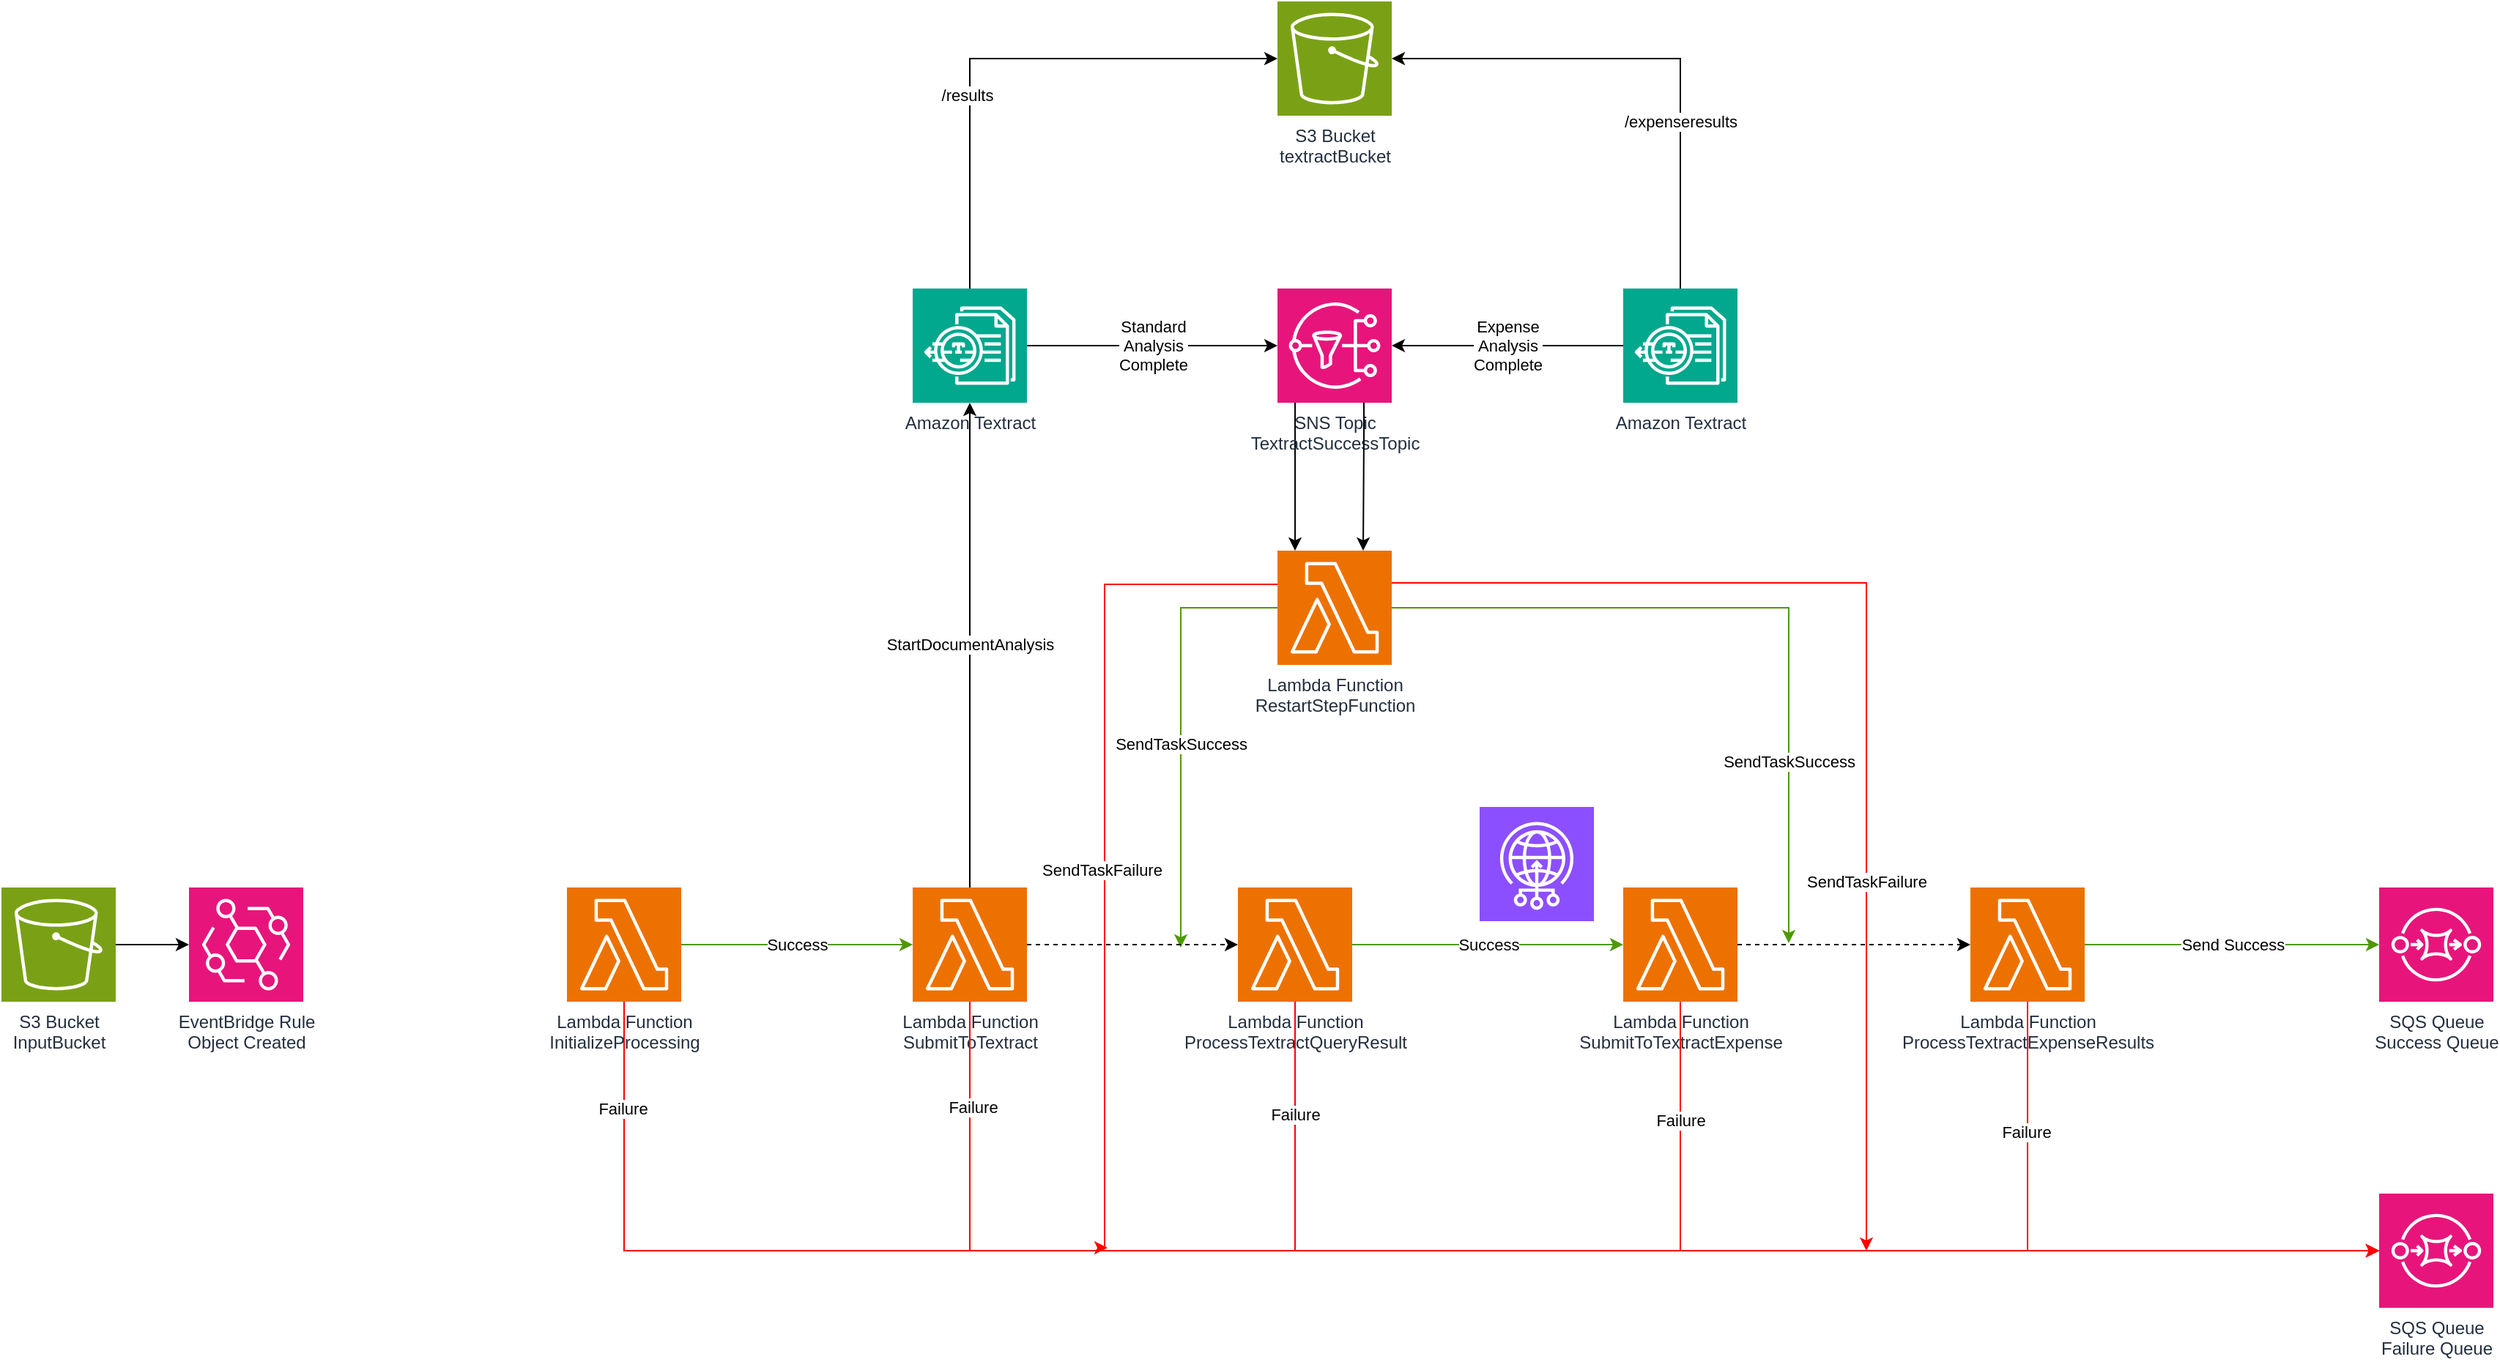 <mxfile version="22.1.11" type="device" pages="2">
  <diagram id="dFhs8mVD1Mx3VTczt9uj" name="Page-3">
    <mxGraphModel dx="2874" dy="1596" grid="0" gridSize="10" guides="1" tooltips="1" connect="1" arrows="1" fold="1" page="0" pageScale="1" pageWidth="1100" pageHeight="850" math="0" shadow="0">
      <root>
        <mxCell id="0" />
        <mxCell id="1" parent="0" />
        <mxCell id="ecXFfNN8VDVFKeev1rZd-3" value="Success" style="edgeStyle=orthogonalEdgeStyle;rounded=0;orthogonalLoop=1;jettySize=auto;html=1;strokeColor=#4D9900;" parent="1" source="ecXFfNN8VDVFKeev1rZd-1" target="ecXFfNN8VDVFKeev1rZd-2" edge="1">
          <mxGeometry relative="1" as="geometry" />
        </mxCell>
        <mxCell id="SWymI0-ePGJuqb1pZqmX-37" style="edgeStyle=orthogonalEdgeStyle;rounded=0;orthogonalLoop=1;jettySize=auto;html=1;entryX=0;entryY=0.5;entryDx=0;entryDy=0;entryPerimeter=0;strokeColor=#FF0000;" parent="1" source="ecXFfNN8VDVFKeev1rZd-1" target="SWymI0-ePGJuqb1pZqmX-32" edge="1">
          <mxGeometry relative="1" as="geometry">
            <mxPoint x="274.381" y="759.048" as="targetPoint" />
            <Array as="points">
              <mxPoint x="-26" y="755" />
            </Array>
          </mxGeometry>
        </mxCell>
        <mxCell id="SWymI0-ePGJuqb1pZqmX-41" value="Failure" style="edgeLabel;html=1;align=center;verticalAlign=middle;resizable=0;points=[];" parent="SWymI0-ePGJuqb1pZqmX-37" vertex="1" connectable="0">
          <mxGeometry x="-0.894" y="-1" relative="1" as="geometry">
            <mxPoint as="offset" />
          </mxGeometry>
        </mxCell>
        <mxCell id="ecXFfNN8VDVFKeev1rZd-1" value="Lambda Function&lt;br&gt;InitializeProcessing" style="sketch=0;points=[[0,0,0],[0.25,0,0],[0.5,0,0],[0.75,0,0],[1,0,0],[0,1,0],[0.25,1,0],[0.5,1,0],[0.75,1,0],[1,1,0],[0,0.25,0],[0,0.5,0],[0,0.75,0],[1,0.25,0],[1,0.5,0],[1,0.75,0]];outlineConnect=0;fontColor=#232F3E;fillColor=#ED7100;strokeColor=#ffffff;dashed=0;verticalLabelPosition=bottom;verticalAlign=top;align=center;html=1;fontSize=12;fontStyle=0;aspect=fixed;shape=mxgraph.aws4.resourceIcon;resIcon=mxgraph.aws4.lambda;" parent="1" vertex="1">
          <mxGeometry x="-65" y="507" width="78" height="78" as="geometry" />
        </mxCell>
        <mxCell id="SWymI0-ePGJuqb1pZqmX-1" value="StartDocumentAnalysis" style="edgeStyle=orthogonalEdgeStyle;rounded=0;orthogonalLoop=1;jettySize=auto;html=1;" parent="1" source="ecXFfNN8VDVFKeev1rZd-2" target="ecXFfNN8VDVFKeev1rZd-6" edge="1">
          <mxGeometry x="0.006" relative="1" as="geometry">
            <mxPoint as="offset" />
          </mxGeometry>
        </mxCell>
        <mxCell id="ecXFfNN8VDVFKeev1rZd-2" value="Lambda Function&lt;br&gt;SubmitToTextract" style="sketch=0;points=[[0,0,0],[0.25,0,0],[0.5,0,0],[0.75,0,0],[1,0,0],[0,1,0],[0.25,1,0],[0.5,1,0],[0.75,1,0],[1,1,0],[0,0.25,0],[0,0.5,0],[0,0.75,0],[1,0.25,0],[1,0.5,0],[1,0.75,0]];outlineConnect=0;fontColor=#232F3E;fillColor=#ED7100;strokeColor=#ffffff;dashed=0;verticalLabelPosition=bottom;verticalAlign=top;align=center;html=1;fontSize=12;fontStyle=0;aspect=fixed;shape=mxgraph.aws4.resourceIcon;resIcon=mxgraph.aws4.lambda;" parent="1" vertex="1">
          <mxGeometry x="171" y="507" width="78" height="78" as="geometry" />
        </mxCell>
        <mxCell id="SWymI0-ePGJuqb1pZqmX-6" style="edgeStyle=orthogonalEdgeStyle;rounded=0;orthogonalLoop=1;jettySize=auto;html=1;exitX=0.5;exitY=0;exitDx=0;exitDy=0;exitPerimeter=0;entryX=0;entryY=0.5;entryDx=0;entryDy=0;entryPerimeter=0;" parent="1" source="ecXFfNN8VDVFKeev1rZd-6" target="SWymI0-ePGJuqb1pZqmX-2" edge="1">
          <mxGeometry relative="1" as="geometry" />
        </mxCell>
        <mxCell id="SWymI0-ePGJuqb1pZqmX-7" value="/results" style="edgeLabel;html=1;align=center;verticalAlign=middle;resizable=0;points=[];" parent="SWymI0-ePGJuqb1pZqmX-6" vertex="1" connectable="0">
          <mxGeometry x="-0.278" y="2" relative="1" as="geometry">
            <mxPoint as="offset" />
          </mxGeometry>
        </mxCell>
        <mxCell id="SWymI0-ePGJuqb1pZqmX-11" value="Standard&lt;br&gt;Analysis&lt;br&gt;Complete" style="edgeStyle=orthogonalEdgeStyle;rounded=0;orthogonalLoop=1;jettySize=auto;html=1;" parent="1" source="ecXFfNN8VDVFKeev1rZd-6" target="SWymI0-ePGJuqb1pZqmX-8" edge="1">
          <mxGeometry relative="1" as="geometry" />
        </mxCell>
        <mxCell id="ecXFfNN8VDVFKeev1rZd-6" value="Amazon Textract" style="sketch=0;points=[[0,0,0],[0.25,0,0],[0.5,0,0],[0.75,0,0],[1,0,0],[0,1,0],[0.25,1,0],[0.5,1,0],[0.75,1,0],[1,1,0],[0,0.25,0],[0,0.5,0],[0,0.75,0],[1,0.25,0],[1,0.5,0],[1,0.75,0]];outlineConnect=0;fontColor=#232F3E;fillColor=#01A88D;strokeColor=#ffffff;dashed=0;verticalLabelPosition=bottom;verticalAlign=top;align=center;html=1;fontSize=12;fontStyle=0;aspect=fixed;shape=mxgraph.aws4.resourceIcon;resIcon=mxgraph.aws4.textract;" parent="1" vertex="1">
          <mxGeometry x="171" y="98" width="78" height="78" as="geometry" />
        </mxCell>
        <mxCell id="SWymI0-ePGJuqb1pZqmX-2" value="S3 Bucket&lt;br&gt;textractBucket" style="sketch=0;points=[[0,0,0],[0.25,0,0],[0.5,0,0],[0.75,0,0],[1,0,0],[0,1,0],[0.25,1,0],[0.5,1,0],[0.75,1,0],[1,1,0],[0,0.25,0],[0,0.5,0],[0,0.75,0],[1,0.25,0],[1,0.5,0],[1,0.75,0]];outlineConnect=0;fontColor=#232F3E;fillColor=#7AA116;strokeColor=#ffffff;dashed=0;verticalLabelPosition=bottom;verticalAlign=top;align=center;html=1;fontSize=12;fontStyle=0;aspect=fixed;shape=mxgraph.aws4.resourceIcon;resIcon=mxgraph.aws4.s3;" parent="1" vertex="1">
          <mxGeometry x="420" y="-98" width="78" height="78" as="geometry" />
        </mxCell>
        <mxCell id="SWymI0-ePGJuqb1pZqmX-5" style="edgeStyle=orthogonalEdgeStyle;rounded=0;orthogonalLoop=1;jettySize=auto;html=1;" parent="1" source="SWymI0-ePGJuqb1pZqmX-3" target="SWymI0-ePGJuqb1pZqmX-4" edge="1">
          <mxGeometry relative="1" as="geometry" />
        </mxCell>
        <mxCell id="SWymI0-ePGJuqb1pZqmX-3" value="S3 Bucket&lt;br&gt;InputBucket" style="sketch=0;points=[[0,0,0],[0.25,0,0],[0.5,0,0],[0.75,0,0],[1,0,0],[0,1,0],[0.25,1,0],[0.5,1,0],[0.75,1,0],[1,1,0],[0,0.25,0],[0,0.5,0],[0,0.75,0],[1,0.25,0],[1,0.5,0],[1,0.75,0]];outlineConnect=0;fontColor=#232F3E;fillColor=#7AA116;strokeColor=#ffffff;dashed=0;verticalLabelPosition=bottom;verticalAlign=top;align=center;html=1;fontSize=12;fontStyle=0;aspect=fixed;shape=mxgraph.aws4.resourceIcon;resIcon=mxgraph.aws4.s3;" parent="1" vertex="1">
          <mxGeometry x="-451" y="507" width="78" height="78" as="geometry" />
        </mxCell>
        <mxCell id="SWymI0-ePGJuqb1pZqmX-4" value="EventBridge Rule&lt;br&gt;Object Created" style="sketch=0;points=[[0,0,0],[0.25,0,0],[0.5,0,0],[0.75,0,0],[1,0,0],[0,1,0],[0.25,1,0],[0.5,1,0],[0.75,1,0],[1,1,0],[0,0.25,0],[0,0.5,0],[0,0.75,0],[1,0.25,0],[1,0.5,0],[1,0.75,0]];outlineConnect=0;fontColor=#232F3E;fillColor=#E7157B;strokeColor=#ffffff;dashed=0;verticalLabelPosition=bottom;verticalAlign=top;align=center;html=1;fontSize=12;fontStyle=0;aspect=fixed;shape=mxgraph.aws4.resourceIcon;resIcon=mxgraph.aws4.eventbridge;" parent="1" vertex="1">
          <mxGeometry x="-323" y="507" width="78" height="78" as="geometry" />
        </mxCell>
        <mxCell id="SWymI0-ePGJuqb1pZqmX-13" style="edgeStyle=orthogonalEdgeStyle;rounded=0;orthogonalLoop=1;jettySize=auto;html=1;" parent="1" source="SWymI0-ePGJuqb1pZqmX-8" target="SWymI0-ePGJuqb1pZqmX-12" edge="1">
          <mxGeometry relative="1" as="geometry">
            <Array as="points">
              <mxPoint x="432" y="232" />
              <mxPoint x="432" y="232" />
            </Array>
          </mxGeometry>
        </mxCell>
        <mxCell id="SWymI0-ePGJuqb1pZqmX-8" value="SNS Topic&lt;br&gt;TextractSuccessTopic" style="sketch=0;points=[[0,0,0],[0.25,0,0],[0.5,0,0],[0.75,0,0],[1,0,0],[0,1,0],[0.25,1,0],[0.5,1,0],[0.75,1,0],[1,1,0],[0,0.25,0],[0,0.5,0],[0,0.75,0],[1,0.25,0],[1,0.5,0],[1,0.75,0]];outlineConnect=0;fontColor=#232F3E;fillColor=#E7157B;strokeColor=#ffffff;dashed=0;verticalLabelPosition=bottom;verticalAlign=top;align=center;html=1;fontSize=12;fontStyle=0;aspect=fixed;shape=mxgraph.aws4.resourceIcon;resIcon=mxgraph.aws4.sns;" parent="1" vertex="1">
          <mxGeometry x="420" y="98" width="78" height="78" as="geometry" />
        </mxCell>
        <mxCell id="SWymI0-ePGJuqb1pZqmX-26" style="edgeStyle=orthogonalEdgeStyle;rounded=0;orthogonalLoop=1;jettySize=auto;html=1;strokeColor=#4D9900;" parent="1" source="SWymI0-ePGJuqb1pZqmX-12" edge="1">
          <mxGeometry relative="1" as="geometry">
            <mxPoint x="354" y="548" as="targetPoint" />
            <Array as="points">
              <mxPoint x="354" y="316" />
              <mxPoint x="354" y="547" />
            </Array>
          </mxGeometry>
        </mxCell>
        <mxCell id="SWymI0-ePGJuqb1pZqmX-44" value="SendTaskSuccess" style="edgeLabel;html=1;align=center;verticalAlign=middle;resizable=0;points=[];" parent="SWymI0-ePGJuqb1pZqmX-26" vertex="1" connectable="0">
          <mxGeometry x="-0.642" y="-1" relative="1" as="geometry">
            <mxPoint x="-13" y="94" as="offset" />
          </mxGeometry>
        </mxCell>
        <mxCell id="SWymI0-ePGJuqb1pZqmX-28" value="SendTaskSuccess" style="edgeStyle=orthogonalEdgeStyle;rounded=0;orthogonalLoop=1;jettySize=auto;html=1;strokeColor=#4D9900;" parent="1" source="SWymI0-ePGJuqb1pZqmX-12" edge="1">
          <mxGeometry x="0.502" relative="1" as="geometry">
            <mxPoint x="769" y="545" as="targetPoint" />
            <Array as="points">
              <mxPoint x="769" y="316" />
            </Array>
            <mxPoint as="offset" />
          </mxGeometry>
        </mxCell>
        <mxCell id="SWymI0-ePGJuqb1pZqmX-45" style="edgeStyle=orthogonalEdgeStyle;rounded=0;orthogonalLoop=1;jettySize=auto;html=1;strokeColor=#FF0000;" parent="1" source="SWymI0-ePGJuqb1pZqmX-12" edge="1">
          <mxGeometry relative="1" as="geometry">
            <mxPoint x="304" y="753" as="targetPoint" />
            <Array as="points">
              <mxPoint x="302" y="300" />
              <mxPoint x="302" y="753" />
            </Array>
          </mxGeometry>
        </mxCell>
        <mxCell id="SWymI0-ePGJuqb1pZqmX-46" value="SendTaskFailure" style="edgeLabel;html=1;align=center;verticalAlign=middle;resizable=0;points=[];" parent="SWymI0-ePGJuqb1pZqmX-45" vertex="1" connectable="0">
          <mxGeometry x="0.09" y="-2" relative="1" as="geometry">
            <mxPoint as="offset" />
          </mxGeometry>
        </mxCell>
        <mxCell id="SWymI0-ePGJuqb1pZqmX-47" value="SendTaskFailure" style="edgeStyle=orthogonalEdgeStyle;rounded=0;orthogonalLoop=1;jettySize=auto;html=1;strokeColor=#FF0000;" parent="1" source="SWymI0-ePGJuqb1pZqmX-12" edge="1">
          <mxGeometry x="0.354" relative="1" as="geometry">
            <mxPoint x="822" y="755" as="targetPoint" />
            <Array as="points">
              <mxPoint x="822" y="299" />
              <mxPoint x="822" y="755" />
            </Array>
            <mxPoint as="offset" />
          </mxGeometry>
        </mxCell>
        <mxCell id="SWymI0-ePGJuqb1pZqmX-12" value="Lambda Function&lt;br&gt;RestartStepFunction" style="sketch=0;points=[[0,0,0],[0.25,0,0],[0.5,0,0],[0.75,0,0],[1,0,0],[0,1,0],[0.25,1,0],[0.5,1,0],[0.75,1,0],[1,1,0],[0,0.25,0],[0,0.5,0],[0,0.75,0],[1,0.25,0],[1,0.5,0],[1,0.75,0]];outlineConnect=0;fontColor=#232F3E;fillColor=#ED7100;strokeColor=#ffffff;dashed=0;verticalLabelPosition=bottom;verticalAlign=top;align=center;html=1;fontSize=12;fontStyle=0;aspect=fixed;shape=mxgraph.aws4.resourceIcon;resIcon=mxgraph.aws4.lambda;" parent="1" vertex="1">
          <mxGeometry x="420" y="277" width="78" height="78" as="geometry" />
        </mxCell>
        <mxCell id="SWymI0-ePGJuqb1pZqmX-19" value="Success" style="edgeStyle=orthogonalEdgeStyle;rounded=0;orthogonalLoop=1;jettySize=auto;html=1;strokeColor=#4D9900;" parent="1" source="SWymI0-ePGJuqb1pZqmX-14" target="SWymI0-ePGJuqb1pZqmX-18" edge="1">
          <mxGeometry relative="1" as="geometry" />
        </mxCell>
        <mxCell id="SWymI0-ePGJuqb1pZqmX-14" value="Lambda Function&lt;br&gt;ProcessTextractQueryResult" style="sketch=0;points=[[0,0,0],[0.25,0,0],[0.5,0,0],[0.75,0,0],[1,0,0],[0,1,0],[0.25,1,0],[0.5,1,0],[0.75,1,0],[1,1,0],[0,0.25,0],[0,0.5,0],[0,0.75,0],[1,0.25,0],[1,0.5,0],[1,0.75,0]];outlineConnect=0;fontColor=#232F3E;fillColor=#ED7100;strokeColor=#ffffff;dashed=0;verticalLabelPosition=bottom;verticalAlign=top;align=center;html=1;fontSize=12;fontStyle=0;aspect=fixed;shape=mxgraph.aws4.resourceIcon;resIcon=mxgraph.aws4.lambda;" parent="1" vertex="1">
          <mxGeometry x="393" y="507" width="78" height="78" as="geometry" />
        </mxCell>
        <mxCell id="SWymI0-ePGJuqb1pZqmX-16" style="edgeStyle=orthogonalEdgeStyle;rounded=0;orthogonalLoop=1;jettySize=auto;html=1;entryX=0;entryY=0.5;entryDx=0;entryDy=0;entryPerimeter=0;dashed=1;" parent="1" source="ecXFfNN8VDVFKeev1rZd-2" target="SWymI0-ePGJuqb1pZqmX-14" edge="1">
          <mxGeometry relative="1" as="geometry" />
        </mxCell>
        <mxCell id="SWymI0-ePGJuqb1pZqmX-25" value="" style="edgeStyle=orthogonalEdgeStyle;rounded=0;orthogonalLoop=1;jettySize=auto;html=1;dashed=1;" parent="1" source="SWymI0-ePGJuqb1pZqmX-18" target="SWymI0-ePGJuqb1pZqmX-24" edge="1">
          <mxGeometry relative="1" as="geometry" />
        </mxCell>
        <mxCell id="SWymI0-ePGJuqb1pZqmX-18" value="Lambda Function&lt;br&gt;SubmitToTextractExpense" style="sketch=0;points=[[0,0,0],[0.25,0,0],[0.5,0,0],[0.75,0,0],[1,0,0],[0,1,0],[0.25,1,0],[0.5,1,0],[0.75,1,0],[1,1,0],[0,0.25,0],[0,0.5,0],[0,0.75,0],[1,0.25,0],[1,0.5,0],[1,0.75,0]];outlineConnect=0;fontColor=#232F3E;fillColor=#ED7100;strokeColor=#ffffff;dashed=0;verticalLabelPosition=bottom;verticalAlign=top;align=center;html=1;fontSize=12;fontStyle=0;aspect=fixed;shape=mxgraph.aws4.resourceIcon;resIcon=mxgraph.aws4.lambda;" parent="1" vertex="1">
          <mxGeometry x="656" y="507" width="78" height="78" as="geometry" />
        </mxCell>
        <mxCell id="SWymI0-ePGJuqb1pZqmX-20" value="Amazon Textract" style="sketch=0;points=[[0,0,0],[0.25,0,0],[0.5,0,0],[0.75,0,0],[1,0,0],[0,1,0],[0.25,1,0],[0.5,1,0],[0.75,1,0],[1,1,0],[0,0.25,0],[0,0.5,0],[0,0.75,0],[1,0.25,0],[1,0.5,0],[1,0.75,0]];outlineConnect=0;fontColor=#232F3E;fillColor=#01A88D;strokeColor=#ffffff;dashed=0;verticalLabelPosition=bottom;verticalAlign=top;align=center;html=1;fontSize=12;fontStyle=0;aspect=fixed;shape=mxgraph.aws4.resourceIcon;resIcon=mxgraph.aws4.textract;" parent="1" vertex="1">
          <mxGeometry x="656" y="98" width="78" height="78" as="geometry" />
        </mxCell>
        <mxCell id="SWymI0-ePGJuqb1pZqmX-21" value="Expense&lt;br&gt;Analysis&lt;br&gt;Complete" style="edgeStyle=orthogonalEdgeStyle;rounded=0;orthogonalLoop=1;jettySize=auto;html=1;entryX=1;entryY=0.5;entryDx=0;entryDy=0;entryPerimeter=0;" parent="1" source="SWymI0-ePGJuqb1pZqmX-20" target="SWymI0-ePGJuqb1pZqmX-8" edge="1">
          <mxGeometry relative="1" as="geometry" />
        </mxCell>
        <mxCell id="SWymI0-ePGJuqb1pZqmX-22" style="edgeStyle=orthogonalEdgeStyle;rounded=0;orthogonalLoop=1;jettySize=auto;html=1;entryX=1;entryY=0.5;entryDx=0;entryDy=0;entryPerimeter=0;" parent="1" source="SWymI0-ePGJuqb1pZqmX-20" target="SWymI0-ePGJuqb1pZqmX-2" edge="1">
          <mxGeometry relative="1" as="geometry">
            <Array as="points">
              <mxPoint x="695" y="-59" />
            </Array>
          </mxGeometry>
        </mxCell>
        <mxCell id="SWymI0-ePGJuqb1pZqmX-23" value="/expenseresults" style="edgeLabel;html=1;align=center;verticalAlign=middle;resizable=0;points=[];" parent="SWymI0-ePGJuqb1pZqmX-22" vertex="1" connectable="0">
          <mxGeometry x="-0.356" relative="1" as="geometry">
            <mxPoint as="offset" />
          </mxGeometry>
        </mxCell>
        <mxCell id="SWymI0-ePGJuqb1pZqmX-31" value="Send Success" style="edgeStyle=orthogonalEdgeStyle;rounded=0;orthogonalLoop=1;jettySize=auto;html=1;strokeColor=#4D9900;" parent="1" source="SWymI0-ePGJuqb1pZqmX-24" target="SWymI0-ePGJuqb1pZqmX-29" edge="1">
          <mxGeometry relative="1" as="geometry" />
        </mxCell>
        <mxCell id="SWymI0-ePGJuqb1pZqmX-24" value="Lambda Function&lt;br style=&quot;border-color: var(--border-color);&quot;&gt;ProcessTextractExpenseResults" style="sketch=0;points=[[0,0,0],[0.25,0,0],[0.5,0,0],[0.75,0,0],[1,0,0],[0,1,0],[0.25,1,0],[0.5,1,0],[0.75,1,0],[1,1,0],[0,0.25,0],[0,0.5,0],[0,0.75,0],[1,0.25,0],[1,0.5,0],[1,0.75,0]];outlineConnect=0;fontColor=#232F3E;fillColor=#ED7100;strokeColor=#ffffff;dashed=0;verticalLabelPosition=bottom;verticalAlign=top;align=center;html=1;fontSize=12;fontStyle=0;aspect=fixed;shape=mxgraph.aws4.resourceIcon;resIcon=mxgraph.aws4.lambda;" parent="1" vertex="1">
          <mxGeometry x="893" y="507" width="78" height="78" as="geometry" />
        </mxCell>
        <mxCell id="SWymI0-ePGJuqb1pZqmX-27" style="edgeStyle=orthogonalEdgeStyle;rounded=0;orthogonalLoop=1;jettySize=auto;html=1;entryX=0.75;entryY=0;entryDx=0;entryDy=0;entryPerimeter=0;" parent="1" source="SWymI0-ePGJuqb1pZqmX-8" target="SWymI0-ePGJuqb1pZqmX-12" edge="1">
          <mxGeometry relative="1" as="geometry">
            <Array as="points">
              <mxPoint x="479" y="198" />
              <mxPoint x="479" y="198" />
            </Array>
          </mxGeometry>
        </mxCell>
        <mxCell id="SWymI0-ePGJuqb1pZqmX-29" value="SQS Queue&lt;br&gt;Success Queue" style="sketch=0;points=[[0,0,0],[0.25,0,0],[0.5,0,0],[0.75,0,0],[1,0,0],[0,1,0],[0.25,1,0],[0.5,1,0],[0.75,1,0],[1,1,0],[0,0.25,0],[0,0.5,0],[0,0.75,0],[1,0.25,0],[1,0.5,0],[1,0.75,0]];outlineConnect=0;fontColor=#232F3E;fillColor=#E7157B;strokeColor=#ffffff;dashed=0;verticalLabelPosition=bottom;verticalAlign=top;align=center;html=1;fontSize=12;fontStyle=0;aspect=fixed;shape=mxgraph.aws4.resourceIcon;resIcon=mxgraph.aws4.sqs;" parent="1" vertex="1">
          <mxGeometry x="1172" y="507" width="78" height="78" as="geometry" />
        </mxCell>
        <mxCell id="SWymI0-ePGJuqb1pZqmX-32" value="SQS Queue&lt;br&gt;Failure Queue" style="sketch=0;points=[[0,0,0],[0.25,0,0],[0.5,0,0],[0.75,0,0],[1,0,0],[0,1,0],[0.25,1,0],[0.5,1,0],[0.75,1,0],[1,1,0],[0,0.25,0],[0,0.5,0],[0,0.75,0],[1,0.25,0],[1,0.5,0],[1,0.75,0]];outlineConnect=0;fontColor=#232F3E;fillColor=#E7157B;strokeColor=#ffffff;dashed=0;verticalLabelPosition=bottom;verticalAlign=top;align=center;html=1;fontSize=12;fontStyle=0;aspect=fixed;shape=mxgraph.aws4.resourceIcon;resIcon=mxgraph.aws4.sqs;" parent="1" vertex="1">
          <mxGeometry x="1172" y="716" width="78" height="78" as="geometry" />
        </mxCell>
        <mxCell id="SWymI0-ePGJuqb1pZqmX-33" style="edgeStyle=orthogonalEdgeStyle;rounded=0;orthogonalLoop=1;jettySize=auto;html=1;entryX=0;entryY=0.5;entryDx=0;entryDy=0;entryPerimeter=0;strokeColor=#FF0000;" parent="1" source="SWymI0-ePGJuqb1pZqmX-24" target="SWymI0-ePGJuqb1pZqmX-32" edge="1">
          <mxGeometry relative="1" as="geometry">
            <Array as="points">
              <mxPoint x="932" y="755" />
            </Array>
          </mxGeometry>
        </mxCell>
        <mxCell id="SWymI0-ePGJuqb1pZqmX-39" value="Failure" style="edgeLabel;html=1;align=center;verticalAlign=middle;resizable=0;points=[];" parent="SWymI0-ePGJuqb1pZqmX-33" vertex="1" connectable="0">
          <mxGeometry x="-0.565" y="-1" relative="1" as="geometry">
            <mxPoint as="offset" />
          </mxGeometry>
        </mxCell>
        <mxCell id="SWymI0-ePGJuqb1pZqmX-34" style="edgeStyle=orthogonalEdgeStyle;rounded=0;orthogonalLoop=1;jettySize=auto;html=1;entryX=0;entryY=0.5;entryDx=0;entryDy=0;entryPerimeter=0;strokeColor=#FF0000;" parent="1" source="SWymI0-ePGJuqb1pZqmX-18" target="SWymI0-ePGJuqb1pZqmX-32" edge="1">
          <mxGeometry relative="1" as="geometry">
            <Array as="points">
              <mxPoint x="695" y="755" />
            </Array>
          </mxGeometry>
        </mxCell>
        <mxCell id="SWymI0-ePGJuqb1pZqmX-38" value="Failure" style="edgeLabel;html=1;align=center;verticalAlign=middle;resizable=0;points=[];" parent="SWymI0-ePGJuqb1pZqmX-34" vertex="1" connectable="0">
          <mxGeometry x="-0.75" relative="1" as="geometry">
            <mxPoint as="offset" />
          </mxGeometry>
        </mxCell>
        <mxCell id="SWymI0-ePGJuqb1pZqmX-35" value="Failure" style="edgeStyle=orthogonalEdgeStyle;rounded=0;orthogonalLoop=1;jettySize=auto;html=1;entryX=0;entryY=0.5;entryDx=0;entryDy=0;entryPerimeter=0;strokeColor=#FF0000;" parent="1" source="SWymI0-ePGJuqb1pZqmX-14" target="SWymI0-ePGJuqb1pZqmX-32" edge="1">
          <mxGeometry x="-0.831" relative="1" as="geometry">
            <Array as="points">
              <mxPoint x="432" y="755" />
            </Array>
            <mxPoint as="offset" />
          </mxGeometry>
        </mxCell>
        <mxCell id="SWymI0-ePGJuqb1pZqmX-36" style="edgeStyle=orthogonalEdgeStyle;rounded=0;orthogonalLoop=1;jettySize=auto;html=1;entryX=0;entryY=0.5;entryDx=0;entryDy=0;entryPerimeter=0;strokeColor=#FF0000;" parent="1" source="ecXFfNN8VDVFKeev1rZd-2" target="SWymI0-ePGJuqb1pZqmX-32" edge="1">
          <mxGeometry relative="1" as="geometry">
            <Array as="points">
              <mxPoint x="210" y="755" />
            </Array>
          </mxGeometry>
        </mxCell>
        <mxCell id="SWymI0-ePGJuqb1pZqmX-40" value="Failure" style="edgeLabel;html=1;align=center;verticalAlign=middle;resizable=0;points=[];" parent="SWymI0-ePGJuqb1pZqmX-36" vertex="1" connectable="0">
          <mxGeometry x="-0.873" y="2" relative="1" as="geometry">
            <mxPoint as="offset" />
          </mxGeometry>
        </mxCell>
        <mxCell id="_ARpx_7WBtWTwyhFt_xw-2" value="" style="sketch=0;points=[[0,0,0],[0.25,0,0],[0.5,0,0],[0.75,0,0],[1,0,0],[0,1,0],[0.25,1,0],[0.5,1,0],[0.75,1,0],[1,1,0],[0,0.25,0],[0,0.5,0],[0,0.75,0],[1,0.25,0],[1,0.5,0],[1,0.75,0]];outlineConnect=0;fontColor=#232F3E;fillColor=#8C4FFF;strokeColor=#ffffff;dashed=0;verticalLabelPosition=bottom;verticalAlign=top;align=center;html=1;fontSize=12;fontStyle=0;aspect=fixed;shape=mxgraph.aws4.resourceIcon;resIcon=mxgraph.aws4.global_accelerator;" vertex="1" parent="1">
          <mxGeometry x="558" y="452" width="78" height="78" as="geometry" />
        </mxCell>
        <mxCell id="_ARpx_7WBtWTwyhFt_xw-3" value="" style="sketch=0;points=[[0,0,0],[0.25,0,0],[0.5,0,0],[0.75,0,0],[1,0,0],[0,1,0],[0.25,1,0],[0.5,1,0],[0.75,1,0],[1,1,0],[0,0.25,0],[0,0.5,0],[0,0.75,0],[1,0.25,0],[1,0.5,0],[1,0.75,0]];outlineConnect=0;fontColor=#232F3E;fillColor=#8C4FFF;strokeColor=#ffffff;dashed=0;verticalLabelPosition=bottom;verticalAlign=top;align=center;html=1;fontSize=12;fontStyle=0;aspect=fixed;shape=mxgraph.aws4.resourceIcon;resIcon=mxgraph.aws4.global_accelerator;" vertex="1" parent="1">
          <mxGeometry x="558" y="452" width="78" height="78" as="geometry" />
        </mxCell>
      </root>
    </mxGraphModel>
  </diagram>
  <diagram name="Initial" id="XvJgtY_bw6darQNVj4II">
    <mxGraphModel dx="1431" dy="876" grid="0" gridSize="10" guides="1" tooltips="1" connect="1" arrows="1" fold="1" page="0" pageScale="1" pageWidth="1400" pageHeight="850" math="0" shadow="0">
      <root>
        <mxCell id="0" />
        <mxCell id="1" parent="0" />
        <mxCell id="r3aRXXPwxVv9RhWIMnl7-1" value="AWS Step Functions workflow" style="points=[[0,0],[0.25,0],[0.5,0],[0.75,0],[1,0],[1,0.25],[1,0.5],[1,0.75],[1,1],[0.75,1],[0.5,1],[0.25,1],[0,1],[0,0.75],[0,0.5],[0,0.25]];outlineConnect=0;gradientColor=none;html=1;whiteSpace=wrap;fontSize=12;fontStyle=0;container=1;pointerEvents=0;collapsible=0;recursiveResize=0;shape=mxgraph.aws4.group;grIcon=mxgraph.aws4.group_aws_step_functions_workflow;strokeColor=#CD2264;fillColor=none;verticalAlign=top;align=left;spacingLeft=30;fontColor=#CD2264;dashed=0;" parent="1" vertex="1">
          <mxGeometry x="135" y="258" width="512" height="716" as="geometry" />
        </mxCell>
        <mxCell id="r3aRXXPwxVv9RhWIMnl7-30" style="edgeStyle=orthogonalEdgeStyle;rounded=0;orthogonalLoop=1;jettySize=auto;html=1;entryX=0.485;entryY=0.148;entryDx=0;entryDy=0;entryPerimeter=0;" parent="r3aRXXPwxVv9RhWIMnl7-1" source="r3aRXXPwxVv9RhWIMnl7-26" target="r3aRXXPwxVv9RhWIMnl7-29" edge="1">
          <mxGeometry relative="1" as="geometry" />
        </mxCell>
        <mxCell id="r3aRXXPwxVv9RhWIMnl7-26" value="Initialize" style="sketch=0;points=[[0,0,0],[0.25,0,0],[0.5,0,0],[0.75,0,0],[1,0,0],[0,1,0],[0.25,1,0],[0.5,1,0],[0.75,1,0],[1,1,0],[0,0.25,0],[0,0.5,0],[0,0.75,0],[1,0.25,0],[1,0.5,0],[1,0.75,0]];outlineConnect=0;fontColor=#232F3E;gradientColor=#F78E04;gradientDirection=north;fillColor=#D05C17;strokeColor=#ffffff;dashed=0;verticalLabelPosition=bottom;verticalAlign=top;align=center;html=1;fontSize=12;fontStyle=0;aspect=fixed;shape=mxgraph.aws4.resourceIcon;resIcon=mxgraph.aws4.lambda;" parent="r3aRXXPwxVv9RhWIMnl7-1" vertex="1">
          <mxGeometry x="203.5" y="51" width="50" height="50" as="geometry" />
        </mxCell>
        <mxCell id="r3aRXXPwxVv9RhWIMnl7-33" style="edgeStyle=orthogonalEdgeStyle;rounded=0;orthogonalLoop=1;jettySize=auto;html=1;" parent="r3aRXXPwxVv9RhWIMnl7-1" source="r3aRXXPwxVv9RhWIMnl7-28" target="r3aRXXPwxVv9RhWIMnl7-32" edge="1">
          <mxGeometry relative="1" as="geometry" />
        </mxCell>
        <mxCell id="r3aRXXPwxVv9RhWIMnl7-28" value="Convert to&lt;br&gt;PDF" style="sketch=0;points=[[0,0,0],[0.25,0,0],[0.5,0,0],[0.75,0,0],[1,0,0],[0,1,0],[0.25,1,0],[0.5,1,0],[0.75,1,0],[1,1,0],[0,0.25,0],[0,0.5,0],[0,0.75,0],[1,0.25,0],[1,0.5,0],[1,0.75,0]];outlineConnect=0;fontColor=#232F3E;gradientColor=#F78E04;gradientDirection=north;fillColor=#D05C17;strokeColor=#ffffff;dashed=0;verticalLabelPosition=bottom;verticalAlign=top;align=center;html=1;fontSize=12;fontStyle=0;aspect=fixed;shape=mxgraph.aws4.resourceIcon;resIcon=mxgraph.aws4.lambda;" parent="r3aRXXPwxVv9RhWIMnl7-1" vertex="1">
          <mxGeometry x="84" y="177.5" width="50" height="50" as="geometry" />
        </mxCell>
        <mxCell id="r3aRXXPwxVv9RhWIMnl7-31" style="edgeStyle=orthogonalEdgeStyle;rounded=0;orthogonalLoop=1;jettySize=auto;html=1;" parent="r3aRXXPwxVv9RhWIMnl7-1" source="r3aRXXPwxVv9RhWIMnl7-29" target="r3aRXXPwxVv9RhWIMnl7-28" edge="1">
          <mxGeometry relative="1" as="geometry" />
        </mxCell>
        <mxCell id="r3aRXXPwxVv9RhWIMnl7-38" style="edgeStyle=orthogonalEdgeStyle;rounded=0;orthogonalLoop=1;jettySize=auto;html=1;" parent="r3aRXXPwxVv9RhWIMnl7-1" source="r3aRXXPwxVv9RhWIMnl7-29" target="r3aRXXPwxVv9RhWIMnl7-36" edge="1">
          <mxGeometry relative="1" as="geometry" />
        </mxCell>
        <mxCell id="r3aRXXPwxVv9RhWIMnl7-29" value="Is PDF?" style="strokeWidth=2;html=1;shape=mxgraph.flowchart.decision;whiteSpace=wrap;" parent="r3aRXXPwxVv9RhWIMnl7-1" vertex="1">
          <mxGeometry x="180.5" y="175" width="100" height="55" as="geometry" />
        </mxCell>
        <mxCell id="r3aRXXPwxVv9RhWIMnl7-35" value="No" style="edgeStyle=orthogonalEdgeStyle;rounded=0;orthogonalLoop=1;jettySize=auto;html=1;entryX=0.5;entryY=0;entryDx=0;entryDy=0;" parent="r3aRXXPwxVv9RhWIMnl7-1" source="r3aRXXPwxVv9RhWIMnl7-32" target="r3aRXXPwxVv9RhWIMnl7-34" edge="1">
          <mxGeometry relative="1" as="geometry" />
        </mxCell>
        <mxCell id="r3aRXXPwxVv9RhWIMnl7-39" style="edgeStyle=orthogonalEdgeStyle;rounded=0;orthogonalLoop=1;jettySize=auto;html=1;" parent="r3aRXXPwxVv9RhWIMnl7-1" target="r3aRXXPwxVv9RhWIMnl7-36" edge="1">
          <mxGeometry relative="1" as="geometry">
            <mxPoint x="154" y="314" as="sourcePoint" />
            <mxPoint x="209" y="314" as="targetPoint" />
          </mxGeometry>
        </mxCell>
        <mxCell id="r3aRXXPwxVv9RhWIMnl7-32" value="Success" style="strokeWidth=2;html=1;shape=mxgraph.flowchart.decision;whiteSpace=wrap;" parent="r3aRXXPwxVv9RhWIMnl7-1" vertex="1">
          <mxGeometry x="59" y="286.5" width="100" height="55" as="geometry" />
        </mxCell>
        <mxCell id="r3aRXXPwxVv9RhWIMnl7-34" value="Dispatch&lt;br&gt;Error" style="rounded=0;whiteSpace=wrap;html=1;" parent="r3aRXXPwxVv9RhWIMnl7-1" vertex="1">
          <mxGeometry x="67" y="545" width="84" height="42" as="geometry" />
        </mxCell>
        <mxCell id="r3aRXXPwxVv9RhWIMnl7-36" value="Submit to Textract" style="sketch=0;points=[[0,0,0],[0.25,0,0],[0.5,0,0],[0.75,0,0],[1,0,0],[0,1,0],[0.25,1,0],[0.5,1,0],[0.75,1,0],[1,1,0],[0,0.25,0],[0,0.5,0],[0,0.75,0],[1,0.25,0],[1,0.5,0],[1,0.75,0]];outlineConnect=0;fontColor=#232F3E;gradientColor=#F78E04;gradientDirection=north;fillColor=#D05C17;strokeColor=#ffffff;dashed=0;verticalLabelPosition=bottom;verticalAlign=top;align=center;html=1;fontSize=12;fontStyle=0;aspect=fixed;shape=mxgraph.aws4.resourceIcon;resIcon=mxgraph.aws4.lambda;" parent="r3aRXXPwxVv9RhWIMnl7-1" vertex="1">
          <mxGeometry x="206" y="289" width="50" height="50" as="geometry" />
        </mxCell>
        <mxCell id="7qidpuP8_tDN-BRGHvdU-9" style="edgeStyle=orthogonalEdgeStyle;rounded=0;orthogonalLoop=1;jettySize=auto;html=1;" parent="r3aRXXPwxVv9RhWIMnl7-1" edge="1">
          <mxGeometry relative="1" as="geometry">
            <mxPoint x="232.5" y="458" as="sourcePoint" />
            <mxPoint x="230.5" y="487" as="targetPoint" />
          </mxGeometry>
        </mxCell>
        <mxCell id="7qidpuP8_tDN-BRGHvdU-4" value="Resume&lt;br&gt;Workflow&lt;br&gt;Success" style="rounded=0;whiteSpace=wrap;html=1;" parent="r3aRXXPwxVv9RhWIMnl7-1" vertex="1">
          <mxGeometry x="190" y="398" width="81" height="60" as="geometry" />
        </mxCell>
        <mxCell id="7qidpuP8_tDN-BRGHvdU-7" value="Process&lt;br&gt;Textract Results" style="sketch=0;points=[[0,0,0],[0.25,0,0],[0.5,0,0],[0.75,0,0],[1,0,0],[0,1,0],[0.25,1,0],[0.5,1,0],[0.75,1,0],[1,1,0],[0,0.25,0],[0,0.5,0],[0,0.75,0],[1,0.25,0],[1,0.5,0],[1,0.75,0]];outlineConnect=0;fontColor=#232F3E;gradientColor=#F78E04;gradientDirection=north;fillColor=#D05C17;strokeColor=#ffffff;dashed=0;verticalLabelPosition=bottom;verticalAlign=top;align=center;html=1;fontSize=12;fontStyle=0;aspect=fixed;shape=mxgraph.aws4.resourceIcon;resIcon=mxgraph.aws4.lambda;" parent="r3aRXXPwxVv9RhWIMnl7-1" vertex="1">
          <mxGeometry x="203.5" y="487" width="50" height="50" as="geometry" />
        </mxCell>
        <mxCell id="r3aRXXPwxVv9RhWIMnl7-45" value="Get&lt;br&gt;Query&lt;br&gt;Data" style="edgeStyle=orthogonalEdgeStyle;rounded=0;orthogonalLoop=1;jettySize=auto;html=1;" parent="1" source="r3aRXXPwxVv9RhWIMnl7-2" target="r3aRXXPwxVv9RhWIMnl7-36" edge="1">
          <mxGeometry x="0.323" relative="1" as="geometry">
            <Array as="points">
              <mxPoint x="701" y="581" />
            </Array>
            <mxPoint as="offset" />
          </mxGeometry>
        </mxCell>
        <mxCell id="r3aRXXPwxVv9RhWIMnl7-2" value="Config Table" style="sketch=0;points=[[0,0,0],[0.25,0,0],[0.5,0,0],[0.75,0,0],[1,0,0],[0,1,0],[0.25,1,0],[0.5,1,0],[0.75,1,0],[1,1,0],[0,0.25,0],[0,0.5,0],[0,0.75,0],[1,0.25,0],[1,0.5,0],[1,0.75,0]];outlineConnect=0;fontColor=#232F3E;gradientColor=#4D72F3;gradientDirection=north;fillColor=#3334B9;strokeColor=#ffffff;dashed=0;verticalLabelPosition=bottom;verticalAlign=top;align=center;html=1;fontSize=12;fontStyle=0;aspect=fixed;shape=mxgraph.aws4.resourceIcon;resIcon=mxgraph.aws4.dynamodb;" parent="1" vertex="1">
          <mxGeometry x="676" y="602" width="50" height="50" as="geometry" />
        </mxCell>
        <mxCell id="r3aRXXPwxVv9RhWIMnl7-3" value="Data Table" style="sketch=0;points=[[0,0,0],[0.25,0,0],[0.5,0,0],[0.75,0,0],[1,0,0],[0,1,0],[0.25,1,0],[0.5,1,0],[0.75,1,0],[1,1,0],[0,0.25,0],[0,0.5,0],[0,0.75,0],[1,0.25,0],[1,0.5,0],[1,0.75,0]];outlineConnect=0;fontColor=#232F3E;gradientColor=#4D72F3;gradientDirection=north;fillColor=#3334B9;strokeColor=#ffffff;dashed=0;verticalLabelPosition=bottom;verticalAlign=top;align=center;html=1;fontSize=12;fontStyle=0;aspect=fixed;shape=mxgraph.aws4.resourceIcon;resIcon=mxgraph.aws4.dynamodb;" parent="1" vertex="1">
          <mxGeometry x="68" y="380" width="50" height="50" as="geometry" />
        </mxCell>
        <mxCell id="r3aRXXPwxVv9RhWIMnl7-8" style="edgeStyle=orthogonalEdgeStyle;rounded=0;orthogonalLoop=1;jettySize=auto;html=1;" parent="1" source="r3aRXXPwxVv9RhWIMnl7-4" target="r3aRXXPwxVv9RhWIMnl7-7" edge="1">
          <mxGeometry relative="1" as="geometry" />
        </mxCell>
        <mxCell id="r3aRXXPwxVv9RhWIMnl7-4" value="Input Bucket" style="sketch=0;points=[[0,0,0],[0.25,0,0],[0.5,0,0],[0.75,0,0],[1,0,0],[0,1,0],[0.25,1,0],[0.5,1,0],[0.75,1,0],[1,1,0],[0,0.25,0],[0,0.5,0],[0,0.75,0],[1,0.25,0],[1,0.5,0],[1,0.75,0]];outlineConnect=0;fontColor=#232F3E;gradientColor=#60A337;gradientDirection=north;fillColor=#277116;strokeColor=#ffffff;dashed=0;verticalLabelPosition=bottom;verticalAlign=top;align=center;html=1;fontSize=12;fontStyle=0;aspect=fixed;shape=mxgraph.aws4.resourceIcon;resIcon=mxgraph.aws4.s3;" parent="1" vertex="1">
          <mxGeometry x="146" y="65" width="54" height="54" as="geometry" />
        </mxCell>
        <mxCell id="r3aRXXPwxVv9RhWIMnl7-5" value="Success&lt;br&gt;Queue" style="sketch=0;points=[[0,0,0],[0.25,0,0],[0.5,0,0],[0.75,0,0],[1,0,0],[0,1,0],[0.25,1,0],[0.5,1,0],[0.75,1,0],[1,1,0],[0,0.25,0],[0,0.5,0],[0,0.75,0],[1,0.25,0],[1,0.5,0],[1,0.75,0]];outlineConnect=0;fontColor=#232F3E;gradientColor=#FF4F8B;gradientDirection=north;fillColor=#BC1356;strokeColor=#ffffff;dashed=0;verticalLabelPosition=bottom;verticalAlign=top;align=center;html=1;fontSize=12;fontStyle=0;aspect=fixed;shape=mxgraph.aws4.resourceIcon;resIcon=mxgraph.aws4.sqs;" parent="1" vertex="1">
          <mxGeometry x="678" y="1027" width="50" height="50" as="geometry" />
        </mxCell>
        <mxCell id="r3aRXXPwxVv9RhWIMnl7-6" value="Failure&lt;br&gt;Queue" style="sketch=0;points=[[0,0,0],[0.25,0,0],[0.5,0,0],[0.75,0,0],[1,0,0],[0,1,0],[0.25,1,0],[0.5,1,0],[0.75,1,0],[1,1,0],[0,0.25,0],[0,0.5,0],[0,0.75,0],[1,0.25,0],[1,0.5,0],[1,0.75,0]];outlineConnect=0;fontColor=#232F3E;gradientColor=#FF4F8B;gradientDirection=north;fillColor=#BC1356;strokeColor=#ffffff;dashed=0;verticalLabelPosition=bottom;verticalAlign=top;align=center;html=1;fontSize=12;fontStyle=0;aspect=fixed;shape=mxgraph.aws4.resourceIcon;resIcon=mxgraph.aws4.sqs;" parent="1" vertex="1">
          <mxGeometry x="219" y="1049" width="50" height="50" as="geometry" />
        </mxCell>
        <mxCell id="r3aRXXPwxVv9RhWIMnl7-9" style="edgeStyle=orthogonalEdgeStyle;rounded=0;orthogonalLoop=1;jettySize=auto;html=1;" parent="1" source="r3aRXXPwxVv9RhWIMnl7-7" target="r3aRXXPwxVv9RhWIMnl7-1" edge="1">
          <mxGeometry relative="1" as="geometry" />
        </mxCell>
        <mxCell id="r3aRXXPwxVv9RhWIMnl7-7" value="Event Bus" style="sketch=0;points=[[0,0,0],[0.25,0,0],[0.5,0,0],[0.75,0,0],[1,0,0],[0,1,0],[0.25,1,0],[0.5,1,0],[0.75,1,0],[1,1,0],[0,0.25,0],[0,0.5,0],[0,0.75,0],[1,0.25,0],[1,0.5,0],[1,0.75,0]];outlineConnect=0;fontColor=#232F3E;gradientColor=#FF4F8B;gradientDirection=north;fillColor=#BC1356;strokeColor=#ffffff;dashed=0;verticalLabelPosition=bottom;verticalAlign=top;align=center;html=1;fontSize=12;fontStyle=0;aspect=fixed;shape=mxgraph.aws4.resourceIcon;resIcon=mxgraph.aws4.eventbridge;" parent="1" vertex="1">
          <mxGeometry x="366" y="67" width="50" height="50" as="geometry" />
        </mxCell>
        <mxCell id="r3aRXXPwxVv9RhWIMnl7-15" style="edgeStyle=orthogonalEdgeStyle;rounded=0;orthogonalLoop=1;jettySize=auto;html=1;" parent="1" source="r3aRXXPwxVv9RhWIMnl7-10" target="r3aRXXPwxVv9RhWIMnl7-14" edge="1">
          <mxGeometry relative="1" as="geometry" />
        </mxCell>
        <mxCell id="r3aRXXPwxVv9RhWIMnl7-24" style="edgeStyle=orthogonalEdgeStyle;rounded=0;orthogonalLoop=1;jettySize=auto;html=1;entryX=0;entryY=0.75;entryDx=0;entryDy=0;entryPerimeter=0;" parent="1" source="r3aRXXPwxVv9RhWIMnl7-10" target="r3aRXXPwxVv9RhWIMnl7-13" edge="1">
          <mxGeometry relative="1" as="geometry">
            <Array as="points">
              <mxPoint x="724" y="152" />
              <mxPoint x="978" y="152" />
              <mxPoint x="978" y="597" />
            </Array>
          </mxGeometry>
        </mxCell>
        <mxCell id="r3aRXXPwxVv9RhWIMnl7-10" value="Textract" style="sketch=0;points=[[0,0,0],[0.25,0,0],[0.5,0,0],[0.75,0,0],[1,0,0],[0,1,0],[0.25,1,0],[0.5,1,0],[0.75,1,0],[1,1,0],[0,0.25,0],[0,0.5,0],[0,0.75,0],[1,0.25,0],[1,0.5,0],[1,0.75,0]];outlineConnect=0;fontColor=#232F3E;gradientColor=#4AB29A;gradientDirection=north;fillColor=#116D5B;strokeColor=#ffffff;dashed=0;verticalLabelPosition=bottom;verticalAlign=top;align=center;html=1;fontSize=12;fontStyle=0;aspect=fixed;shape=mxgraph.aws4.resourceIcon;resIcon=mxgraph.aws4.textract;" parent="1" vertex="1">
          <mxGeometry x="710" y="190" width="50" height="50" as="geometry" />
        </mxCell>
        <mxCell id="7qidpuP8_tDN-BRGHvdU-5" style="edgeStyle=orthogonalEdgeStyle;rounded=0;orthogonalLoop=1;jettySize=auto;html=1;entryX=0.5;entryY=0;entryDx=0;entryDy=0;" parent="1" source="r3aRXXPwxVv9RhWIMnl7-12" target="7qidpuP8_tDN-BRGHvdU-4" edge="1">
          <mxGeometry relative="1" as="geometry">
            <Array as="points">
              <mxPoint x="556" y="446" />
              <mxPoint x="556" y="631" />
              <mxPoint x="366" y="631" />
            </Array>
          </mxGeometry>
        </mxCell>
        <mxCell id="r3aRXXPwxVv9RhWIMnl7-12" value="Restart" style="sketch=0;points=[[0,0,0],[0.25,0,0],[0.5,0,0],[0.75,0,0],[1,0,0],[0,1,0],[0.25,1,0],[0.5,1,0],[0.75,1,0],[1,1,0],[0,0.25,0],[0,0.5,0],[0,0.75,0],[1,0.25,0],[1,0.5,0],[1,0.75,0]];outlineConnect=0;fontColor=#232F3E;gradientColor=#F78E04;gradientDirection=north;fillColor=#D05C17;strokeColor=#ffffff;dashed=0;verticalLabelPosition=bottom;verticalAlign=top;align=center;html=1;fontSize=12;fontStyle=0;aspect=fixed;shape=mxgraph.aws4.resourceIcon;resIcon=mxgraph.aws4.lambda;" parent="1" vertex="1">
          <mxGeometry x="705" y="418" width="50" height="50" as="geometry" />
        </mxCell>
        <mxCell id="r3aRXXPwxVv9RhWIMnl7-13" value="Extract Data" style="sketch=0;points=[[0,0,0],[0.25,0,0],[0.5,0,0],[0.75,0,0],[1,0,0],[0,1,0],[0.25,1,0],[0.5,1,0],[0.75,1,0],[1,1,0],[0,0.25,0],[0,0.5,0],[0,0.75,0],[1,0.25,0],[1,0.5,0],[1,0.75,0]];outlineConnect=0;fontColor=#232F3E;gradientColor=#60A337;gradientDirection=north;fillColor=#277116;strokeColor=#ffffff;dashed=0;verticalLabelPosition=bottom;verticalAlign=top;align=center;html=1;fontSize=12;fontStyle=0;aspect=fixed;shape=mxgraph.aws4.resourceIcon;resIcon=mxgraph.aws4.s3;" parent="1" vertex="1">
          <mxGeometry x="773" y="556" width="54" height="54" as="geometry" />
        </mxCell>
        <mxCell id="r3aRXXPwxVv9RhWIMnl7-16" style="edgeStyle=orthogonalEdgeStyle;rounded=0;orthogonalLoop=1;jettySize=auto;html=1;" parent="1" source="r3aRXXPwxVv9RhWIMnl7-14" target="r3aRXXPwxVv9RhWIMnl7-12" edge="1">
          <mxGeometry relative="1" as="geometry">
            <Array as="points">
              <mxPoint x="776" y="439" />
              <mxPoint x="776" y="439" />
            </Array>
          </mxGeometry>
        </mxCell>
        <mxCell id="r3aRXXPwxVv9RhWIMnl7-14" value="Completion" style="sketch=0;points=[[0,0,0],[0.25,0,0],[0.5,0,0],[0.75,0,0],[1,0,0],[0,1,0],[0.25,1,0],[0.5,1,0],[0.75,1,0],[1,1,0],[0,0.25,0],[0,0.5,0],[0,0.75,0],[1,0.25,0],[1,0.5,0],[1,0.75,0]];outlineConnect=0;fontColor=#232F3E;gradientColor=#FF4F8B;gradientDirection=north;fillColor=#BC1356;strokeColor=#ffffff;dashed=0;verticalLabelPosition=bottom;verticalAlign=top;align=center;html=1;fontSize=12;fontStyle=0;aspect=fixed;shape=mxgraph.aws4.resourceIcon;resIcon=mxgraph.aws4.sns;" parent="1" vertex="1">
          <mxGeometry x="818" y="418" width="50" height="50" as="geometry" />
        </mxCell>
        <mxCell id="r3aRXXPwxVv9RhWIMnl7-27" style="edgeStyle=orthogonalEdgeStyle;rounded=0;orthogonalLoop=1;jettySize=auto;html=1;" parent="1" source="r3aRXXPwxVv9RhWIMnl7-26" target="r3aRXXPwxVv9RhWIMnl7-3" edge="1">
          <mxGeometry relative="1" as="geometry" />
        </mxCell>
        <mxCell id="r3aRXXPwxVv9RhWIMnl7-40" value="Add&lt;br&gt;Converted&lt;br&gt;File" style="edgeStyle=orthogonalEdgeStyle;rounded=0;orthogonalLoop=1;jettySize=auto;html=1;" parent="1" source="r3aRXXPwxVv9RhWIMnl7-28" target="r3aRXXPwxVv9RhWIMnl7-4" edge="1">
          <mxGeometry relative="1" as="geometry">
            <Array as="points">
              <mxPoint x="44" y="461" />
              <mxPoint x="44" y="92" />
            </Array>
          </mxGeometry>
        </mxCell>
        <mxCell id="r3aRXXPwxVv9RhWIMnl7-41" value="Uodate&amp;nbsp;&lt;br&gt;Data with&amp;nbsp;&lt;br&gt;File" style="edgeStyle=orthogonalEdgeStyle;rounded=0;orthogonalLoop=1;jettySize=auto;html=1;" parent="1" source="r3aRXXPwxVv9RhWIMnl7-28" target="r3aRXXPwxVv9RhWIMnl7-3" edge="1">
          <mxGeometry relative="1" as="geometry">
            <Array as="points">
              <mxPoint x="244" y="408" />
            </Array>
          </mxGeometry>
        </mxCell>
        <mxCell id="r3aRXXPwxVv9RhWIMnl7-42" style="edgeStyle=orthogonalEdgeStyle;rounded=0;orthogonalLoop=1;jettySize=auto;html=1;" parent="1" source="r3aRXXPwxVv9RhWIMnl7-34" target="r3aRXXPwxVv9RhWIMnl7-6" edge="1">
          <mxGeometry relative="1" as="geometry" />
        </mxCell>
        <mxCell id="r3aRXXPwxVv9RhWIMnl7-43" style="edgeStyle=orthogonalEdgeStyle;rounded=0;orthogonalLoop=1;jettySize=auto;html=1;" parent="1" source="r3aRXXPwxVv9RhWIMnl7-36" target="r3aRXXPwxVv9RhWIMnl7-10" edge="1">
          <mxGeometry relative="1" as="geometry">
            <Array as="points">
              <mxPoint x="474" y="572" />
              <mxPoint x="474" y="215" />
            </Array>
          </mxGeometry>
        </mxCell>
        <mxCell id="7qidpuP8_tDN-BRGHvdU-8" style="edgeStyle=orthogonalEdgeStyle;rounded=0;orthogonalLoop=1;jettySize=auto;html=1;" parent="1" source="7qidpuP8_tDN-BRGHvdU-7" target="r3aRXXPwxVv9RhWIMnl7-3" edge="1">
          <mxGeometry relative="1" as="geometry" />
        </mxCell>
        <mxCell id="7qidpuP8_tDN-BRGHvdU-11" style="edgeStyle=orthogonalEdgeStyle;rounded=0;orthogonalLoop=1;jettySize=auto;html=1;" parent="1" source="7qidpuP8_tDN-BRGHvdU-7" target="r3aRXXPwxVv9RhWIMnl7-5" edge="1">
          <mxGeometry relative="1" as="geometry">
            <Array as="points">
              <mxPoint x="698" y="770" />
            </Array>
          </mxGeometry>
        </mxCell>
      </root>
    </mxGraphModel>
  </diagram>
</mxfile>
